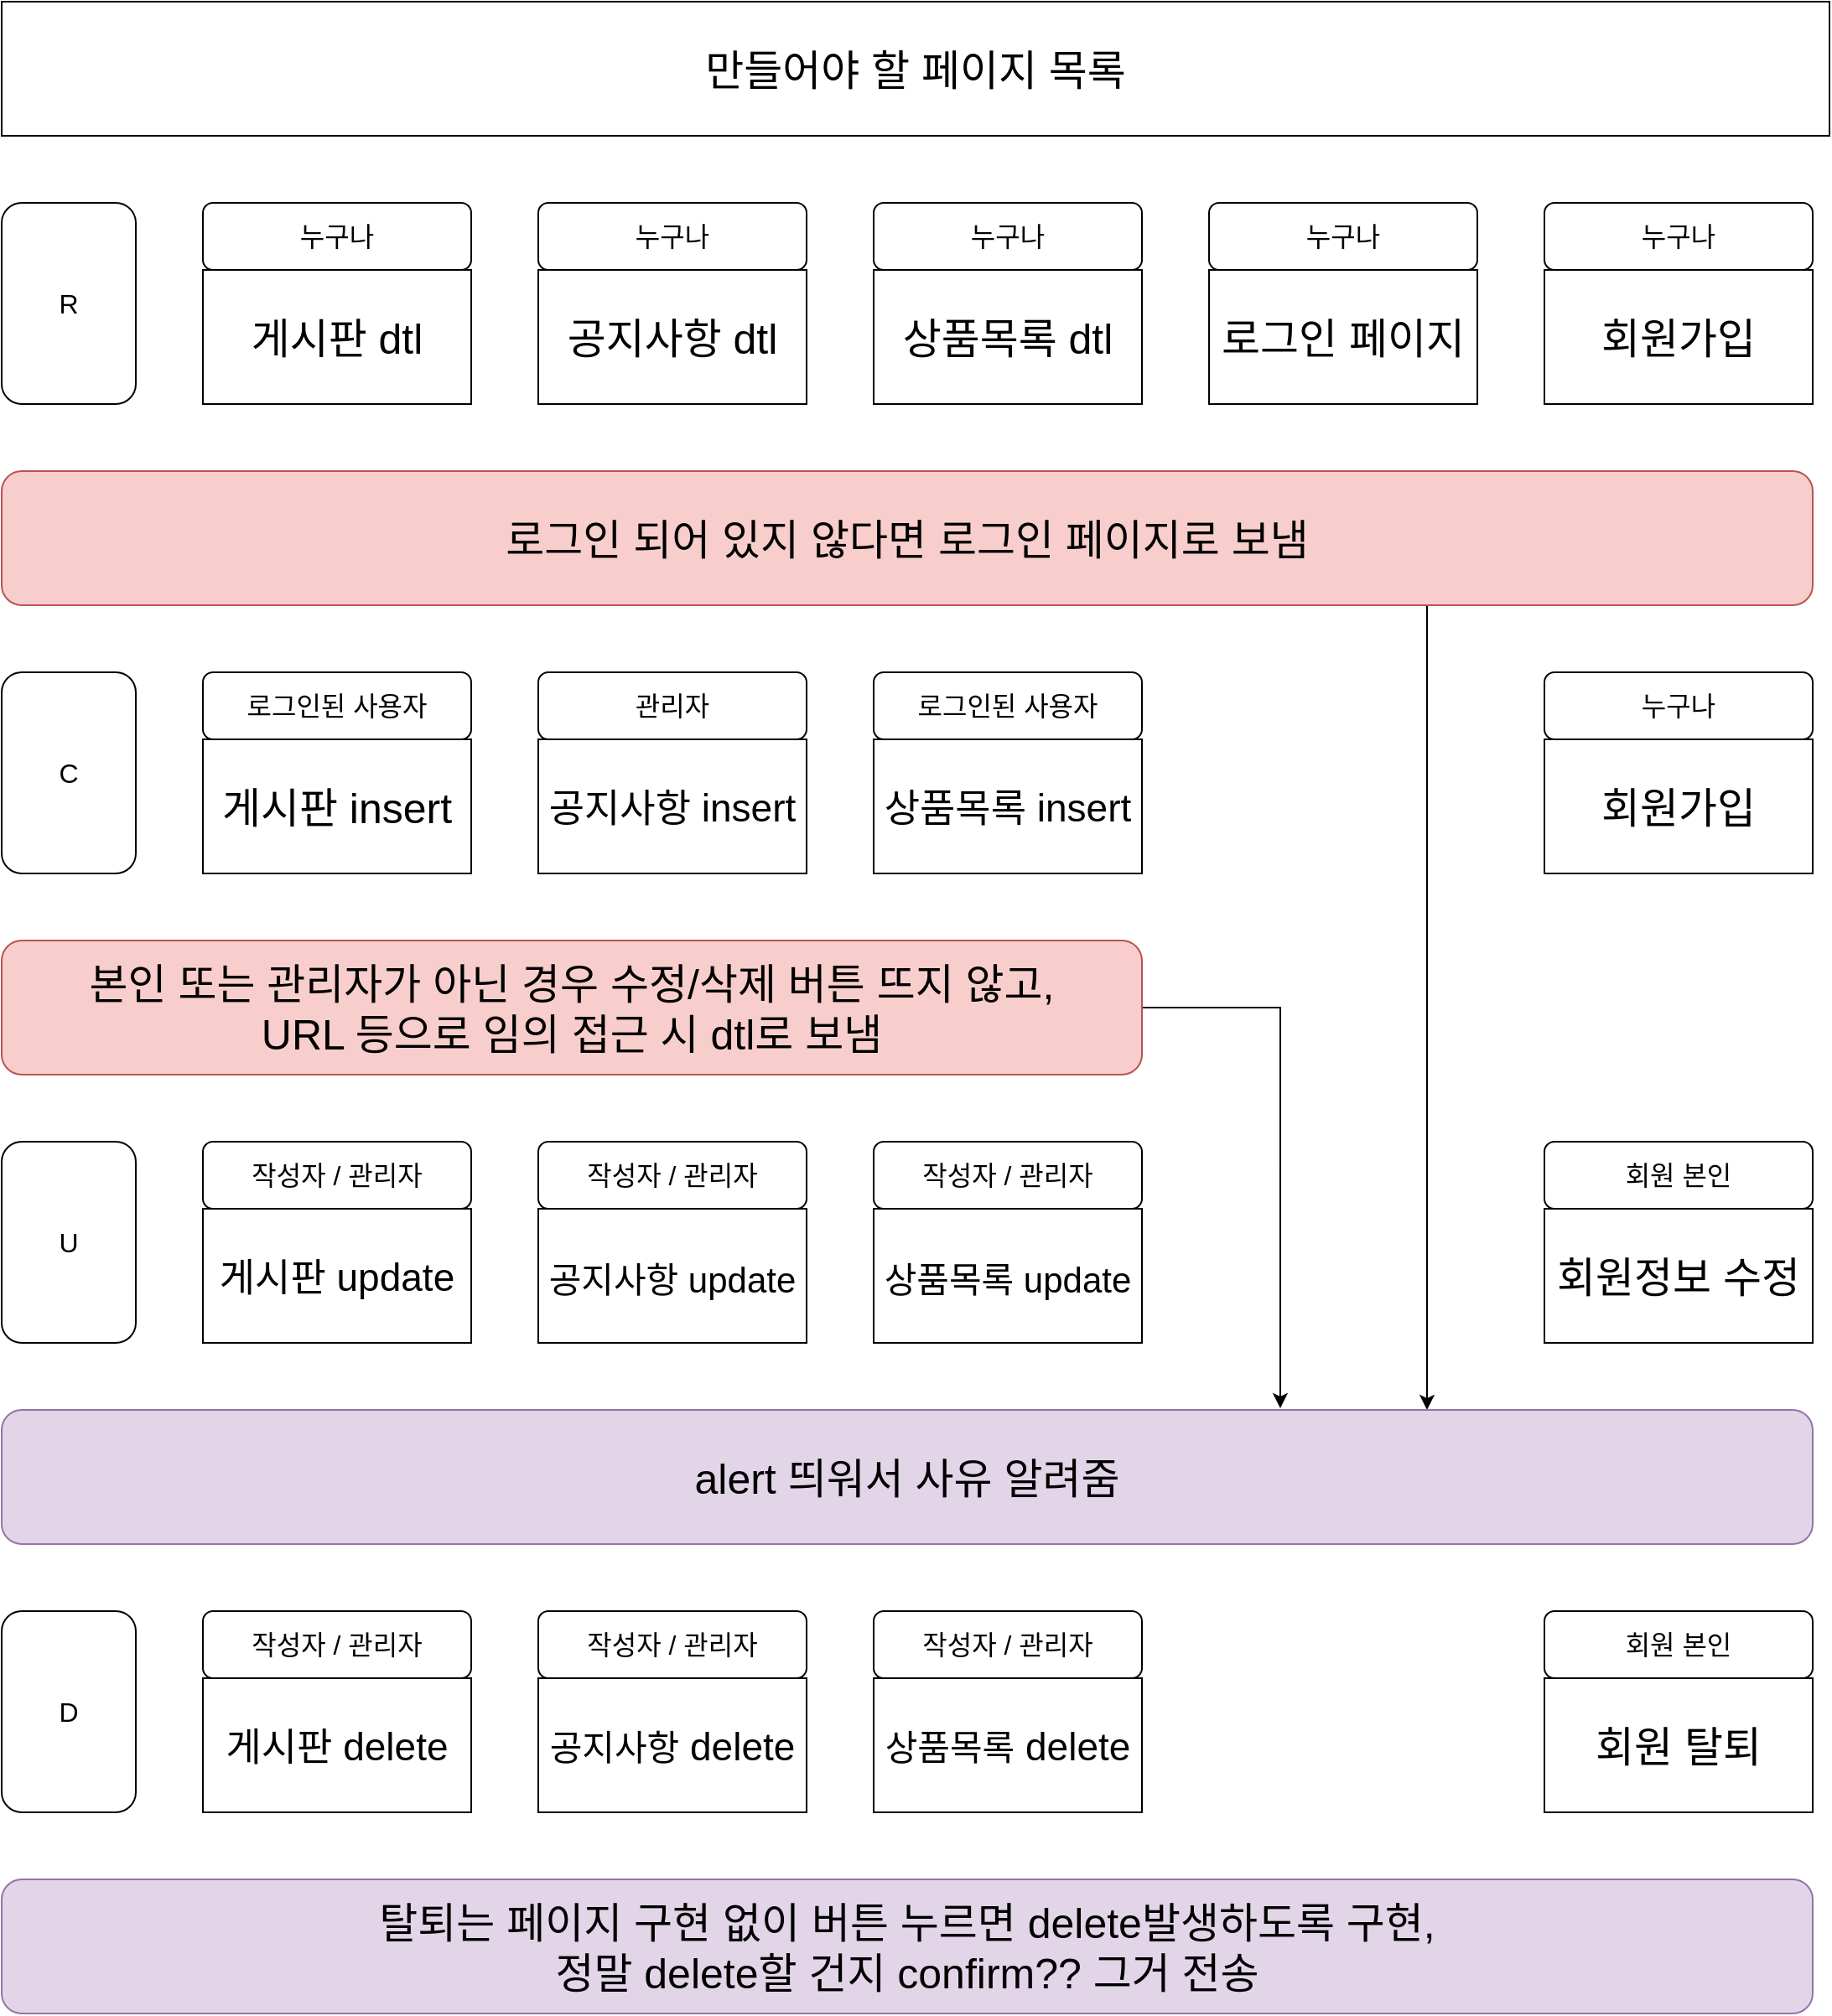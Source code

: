 <mxfile version="15.8.3" type="github">
  <diagram id="lz88FH4PyTVV9fNXospb" name="Page-1">
    <mxGraphModel dx="1673" dy="934" grid="1" gridSize="10" guides="1" tooltips="1" connect="1" arrows="1" fold="1" page="1" pageScale="1" pageWidth="1169" pageHeight="827" math="0" shadow="0">
      <root>
        <mxCell id="0" />
        <mxCell id="1" parent="0" />
        <mxCell id="qAjAHDMqoRNYj5DkWeto-1" value="&lt;font style=&quot;font-size: 25px&quot;&gt;만들어야 할 페이지 목록&lt;/font&gt;" style="rounded=0;whiteSpace=wrap;html=1;" vertex="1" parent="1">
          <mxGeometry x="40" y="40" width="1090" height="80" as="geometry" />
        </mxCell>
        <mxCell id="qAjAHDMqoRNYj5DkWeto-2" value="게시판 dtl" style="rounded=0;whiteSpace=wrap;html=1;fontSize=25;" vertex="1" parent="1">
          <mxGeometry x="160" y="200" width="160" height="80" as="geometry" />
        </mxCell>
        <mxCell id="qAjAHDMqoRNYj5DkWeto-3" value="공지사항 dtl" style="rounded=0;whiteSpace=wrap;html=1;fontSize=25;" vertex="1" parent="1">
          <mxGeometry x="360" y="200" width="160" height="80" as="geometry" />
        </mxCell>
        <mxCell id="qAjAHDMqoRNYj5DkWeto-4" value="상품목록&amp;nbsp;dtl" style="rounded=0;whiteSpace=wrap;html=1;fontSize=25;" vertex="1" parent="1">
          <mxGeometry x="560" y="200" width="160" height="80" as="geometry" />
        </mxCell>
        <mxCell id="qAjAHDMqoRNYj5DkWeto-5" value="로그인 페이지" style="rounded=0;whiteSpace=wrap;html=1;fontSize=25;" vertex="1" parent="1">
          <mxGeometry x="760" y="200" width="160" height="80" as="geometry" />
        </mxCell>
        <mxCell id="qAjAHDMqoRNYj5DkWeto-6" value="회원가입" style="rounded=0;whiteSpace=wrap;html=1;fontSize=25;" vertex="1" parent="1">
          <mxGeometry x="960" y="200" width="160" height="80" as="geometry" />
        </mxCell>
        <mxCell id="qAjAHDMqoRNYj5DkWeto-13" value="R" style="rounded=1;whiteSpace=wrap;html=1;fontSize=16;" vertex="1" parent="1">
          <mxGeometry x="40" y="160" width="80" height="120" as="geometry" />
        </mxCell>
        <mxCell id="qAjAHDMqoRNYj5DkWeto-14" value="U" style="rounded=1;whiteSpace=wrap;html=1;fontSize=16;" vertex="1" parent="1">
          <mxGeometry x="40" y="720" width="80" height="120" as="geometry" />
        </mxCell>
        <mxCell id="qAjAHDMqoRNYj5DkWeto-15" value="D" style="rounded=1;whiteSpace=wrap;html=1;fontSize=16;" vertex="1" parent="1">
          <mxGeometry x="40" y="1000" width="80" height="120" as="geometry" />
        </mxCell>
        <mxCell id="qAjAHDMqoRNYj5DkWeto-18" value="누구나" style="rounded=1;whiteSpace=wrap;html=1;fontSize=16;" vertex="1" parent="1">
          <mxGeometry x="160" y="160" width="160" height="40" as="geometry" />
        </mxCell>
        <mxCell id="qAjAHDMqoRNYj5DkWeto-19" value="&lt;span&gt;누구나&lt;/span&gt;" style="rounded=1;whiteSpace=wrap;html=1;fontSize=16;" vertex="1" parent="1">
          <mxGeometry x="360" y="160" width="160" height="40" as="geometry" />
        </mxCell>
        <mxCell id="qAjAHDMqoRNYj5DkWeto-20" value="&lt;span&gt;누구나&lt;/span&gt;" style="rounded=1;whiteSpace=wrap;html=1;fontSize=16;" vertex="1" parent="1">
          <mxGeometry x="560" y="160" width="160" height="40" as="geometry" />
        </mxCell>
        <mxCell id="qAjAHDMqoRNYj5DkWeto-21" value="&lt;span&gt;누구나&lt;/span&gt;" style="rounded=1;whiteSpace=wrap;html=1;fontSize=16;" vertex="1" parent="1">
          <mxGeometry x="760" y="160" width="160" height="40" as="geometry" />
        </mxCell>
        <mxCell id="qAjAHDMqoRNYj5DkWeto-22" value="&lt;span&gt;누구나&lt;/span&gt;" style="rounded=1;whiteSpace=wrap;html=1;fontSize=16;" vertex="1" parent="1">
          <mxGeometry x="960" y="160" width="160" height="40" as="geometry" />
        </mxCell>
        <mxCell id="qAjAHDMqoRNYj5DkWeto-23" value="&lt;span&gt;작성자 / 관리자&lt;/span&gt;" style="rounded=1;whiteSpace=wrap;html=1;fontSize=16;" vertex="1" parent="1">
          <mxGeometry x="160" y="720" width="160" height="40" as="geometry" />
        </mxCell>
        <mxCell id="qAjAHDMqoRNYj5DkWeto-24" value="&lt;span&gt;작성자 / 관리자&lt;/span&gt;" style="rounded=1;whiteSpace=wrap;html=1;fontSize=16;" vertex="1" parent="1">
          <mxGeometry x="360" y="720" width="160" height="40" as="geometry" />
        </mxCell>
        <mxCell id="qAjAHDMqoRNYj5DkWeto-25" value="&lt;span&gt;작성자 / 관리자&lt;/span&gt;" style="rounded=1;whiteSpace=wrap;html=1;fontSize=16;" vertex="1" parent="1">
          <mxGeometry x="560" y="720" width="160" height="40" as="geometry" />
        </mxCell>
        <mxCell id="qAjAHDMqoRNYj5DkWeto-27" value="회원 본인" style="rounded=1;whiteSpace=wrap;html=1;fontSize=16;" vertex="1" parent="1">
          <mxGeometry x="960" y="720" width="160" height="40" as="geometry" />
        </mxCell>
        <mxCell id="qAjAHDMqoRNYj5DkWeto-28" value="작성자 / 관리자" style="rounded=1;whiteSpace=wrap;html=1;fontSize=16;" vertex="1" parent="1">
          <mxGeometry x="160" y="1000" width="160" height="40" as="geometry" />
        </mxCell>
        <mxCell id="qAjAHDMqoRNYj5DkWeto-29" value="&lt;span&gt;작성자 / 관리자&lt;/span&gt;" style="rounded=1;whiteSpace=wrap;html=1;fontSize=16;" vertex="1" parent="1">
          <mxGeometry x="360" y="1000" width="160" height="40" as="geometry" />
        </mxCell>
        <mxCell id="qAjAHDMqoRNYj5DkWeto-30" value="&lt;span&gt;작성자 / 관리자&lt;/span&gt;" style="rounded=1;whiteSpace=wrap;html=1;fontSize=16;" vertex="1" parent="1">
          <mxGeometry x="560" y="1000" width="160" height="40" as="geometry" />
        </mxCell>
        <mxCell id="qAjAHDMqoRNYj5DkWeto-32" value="회원 본인" style="rounded=1;whiteSpace=wrap;html=1;fontSize=16;" vertex="1" parent="1">
          <mxGeometry x="960" y="1000" width="160" height="40" as="geometry" />
        </mxCell>
        <mxCell id="qAjAHDMqoRNYj5DkWeto-36" value="게시판 insert" style="rounded=0;whiteSpace=wrap;html=1;fontSize=25;" vertex="1" parent="1">
          <mxGeometry x="160" y="480" width="160" height="80" as="geometry" />
        </mxCell>
        <mxCell id="qAjAHDMqoRNYj5DkWeto-37" value="&lt;font style=&quot;font-size: 23px&quot;&gt;공지사항 insert&lt;/font&gt;" style="rounded=0;whiteSpace=wrap;html=1;fontSize=25;" vertex="1" parent="1">
          <mxGeometry x="360" y="480" width="160" height="80" as="geometry" />
        </mxCell>
        <mxCell id="qAjAHDMqoRNYj5DkWeto-38" value="상품목록&amp;nbsp;dtl" style="rounded=0;whiteSpace=wrap;html=1;fontSize=25;" vertex="1" parent="1">
          <mxGeometry x="560" y="480" width="160" height="80" as="geometry" />
        </mxCell>
        <mxCell id="qAjAHDMqoRNYj5DkWeto-40" value="회원가입" style="rounded=0;whiteSpace=wrap;html=1;fontSize=25;" vertex="1" parent="1">
          <mxGeometry x="960" y="480" width="160" height="80" as="geometry" />
        </mxCell>
        <mxCell id="qAjAHDMqoRNYj5DkWeto-41" value="C" style="rounded=1;whiteSpace=wrap;html=1;fontSize=16;" vertex="1" parent="1">
          <mxGeometry x="40" y="440" width="80" height="120" as="geometry" />
        </mxCell>
        <mxCell id="qAjAHDMqoRNYj5DkWeto-42" value="로그인된 사용자" style="rounded=1;whiteSpace=wrap;html=1;fontSize=16;" vertex="1" parent="1">
          <mxGeometry x="160" y="440" width="160" height="40" as="geometry" />
        </mxCell>
        <mxCell id="qAjAHDMqoRNYj5DkWeto-43" value="로그인된 사용자" style="rounded=1;whiteSpace=wrap;html=1;fontSize=16;" vertex="1" parent="1">
          <mxGeometry x="560" y="440" width="160" height="40" as="geometry" />
        </mxCell>
        <mxCell id="qAjAHDMqoRNYj5DkWeto-44" value="관리자" style="rounded=1;whiteSpace=wrap;html=1;fontSize=16;" vertex="1" parent="1">
          <mxGeometry x="360" y="440" width="160" height="40" as="geometry" />
        </mxCell>
        <mxCell id="qAjAHDMqoRNYj5DkWeto-46" value="&lt;span&gt;누구나&lt;/span&gt;" style="rounded=1;whiteSpace=wrap;html=1;fontSize=16;" vertex="1" parent="1">
          <mxGeometry x="960" y="440" width="160" height="40" as="geometry" />
        </mxCell>
        <mxCell id="qAjAHDMqoRNYj5DkWeto-47" value="게시판 dtl" style="rounded=0;whiteSpace=wrap;html=1;fontSize=25;" vertex="1" parent="1">
          <mxGeometry x="160" y="200" width="160" height="80" as="geometry" />
        </mxCell>
        <mxCell id="qAjAHDMqoRNYj5DkWeto-48" value="회원가입" style="rounded=0;whiteSpace=wrap;html=1;fontSize=25;" vertex="1" parent="1">
          <mxGeometry x="960" y="480" width="160" height="80" as="geometry" />
        </mxCell>
        <mxCell id="qAjAHDMqoRNYj5DkWeto-50" value="상품목록&amp;nbsp;dtl" style="rounded=0;whiteSpace=wrap;html=1;fontSize=25;" vertex="1" parent="1">
          <mxGeometry x="560" y="480" width="160" height="80" as="geometry" />
        </mxCell>
        <mxCell id="qAjAHDMqoRNYj5DkWeto-51" value="게시판 dtl" style="rounded=0;whiteSpace=wrap;html=1;fontSize=25;" vertex="1" parent="1">
          <mxGeometry x="160" y="200" width="160" height="80" as="geometry" />
        </mxCell>
        <mxCell id="qAjAHDMqoRNYj5DkWeto-52" value="회원가입" style="rounded=0;whiteSpace=wrap;html=1;fontSize=25;" vertex="1" parent="1">
          <mxGeometry x="960" y="480" width="160" height="80" as="geometry" />
        </mxCell>
        <mxCell id="qAjAHDMqoRNYj5DkWeto-54" value="상품목록&amp;nbsp;dtl" style="rounded=0;whiteSpace=wrap;html=1;fontSize=25;" vertex="1" parent="1">
          <mxGeometry x="560" y="480" width="160" height="80" as="geometry" />
        </mxCell>
        <mxCell id="qAjAHDMqoRNYj5DkWeto-55" value="게시판 insert" style="rounded=0;whiteSpace=wrap;html=1;fontSize=25;" vertex="1" parent="1">
          <mxGeometry x="160" y="480" width="160" height="80" as="geometry" />
        </mxCell>
        <mxCell id="qAjAHDMqoRNYj5DkWeto-56" value="공지사항 dtl" style="rounded=0;whiteSpace=wrap;html=1;fontSize=25;" vertex="1" parent="1">
          <mxGeometry x="360" y="200" width="160" height="80" as="geometry" />
        </mxCell>
        <mxCell id="qAjAHDMqoRNYj5DkWeto-57" value="게시판 dtl" style="rounded=0;whiteSpace=wrap;html=1;fontSize=25;" vertex="1" parent="1">
          <mxGeometry x="160" y="200" width="160" height="80" as="geometry" />
        </mxCell>
        <mxCell id="qAjAHDMqoRNYj5DkWeto-58" value="회원가입" style="rounded=0;whiteSpace=wrap;html=1;fontSize=25;" vertex="1" parent="1">
          <mxGeometry x="960" y="480" width="160" height="80" as="geometry" />
        </mxCell>
        <mxCell id="qAjAHDMqoRNYj5DkWeto-60" value="&lt;font style=&quot;font-size: 23px&quot;&gt;상품목록 insert&lt;/font&gt;" style="rounded=0;whiteSpace=wrap;html=1;fontSize=25;" vertex="1" parent="1">
          <mxGeometry x="560" y="480" width="160" height="80" as="geometry" />
        </mxCell>
        <mxCell id="qAjAHDMqoRNYj5DkWeto-61" value="게시판 insert" style="rounded=0;whiteSpace=wrap;html=1;fontSize=25;" vertex="1" parent="1">
          <mxGeometry x="160" y="480" width="160" height="80" as="geometry" />
        </mxCell>
        <mxCell id="qAjAHDMqoRNYj5DkWeto-62" value="공지사항 dtl" style="rounded=0;whiteSpace=wrap;html=1;fontSize=25;" vertex="1" parent="1">
          <mxGeometry x="360" y="200" width="160" height="80" as="geometry" />
        </mxCell>
        <mxCell id="qAjAHDMqoRNYj5DkWeto-63" value="게시판 insert" style="rounded=0;whiteSpace=wrap;html=1;fontSize=25;" vertex="1" parent="1">
          <mxGeometry x="160" y="760" width="160" height="80" as="geometry" />
        </mxCell>
        <mxCell id="qAjAHDMqoRNYj5DkWeto-64" value="&lt;font style=&quot;font-size: 21px&quot;&gt;공지사항 update&lt;/font&gt;" style="rounded=0;whiteSpace=wrap;html=1;fontSize=25;" vertex="1" parent="1">
          <mxGeometry x="360" y="760" width="160" height="80" as="geometry" />
        </mxCell>
        <mxCell id="qAjAHDMqoRNYj5DkWeto-65" value="상품목록&amp;nbsp;dtl" style="rounded=0;whiteSpace=wrap;html=1;fontSize=25;" vertex="1" parent="1">
          <mxGeometry x="560" y="760" width="160" height="80" as="geometry" />
        </mxCell>
        <mxCell id="qAjAHDMqoRNYj5DkWeto-66" value="회원가입" style="rounded=0;whiteSpace=wrap;html=1;fontSize=25;" vertex="1" parent="1">
          <mxGeometry x="960" y="760" width="160" height="80" as="geometry" />
        </mxCell>
        <mxCell id="qAjAHDMqoRNYj5DkWeto-67" value="회원가입" style="rounded=0;whiteSpace=wrap;html=1;fontSize=25;" vertex="1" parent="1">
          <mxGeometry x="960" y="760" width="160" height="80" as="geometry" />
        </mxCell>
        <mxCell id="qAjAHDMqoRNYj5DkWeto-68" value="상품목록&amp;nbsp;dtl" style="rounded=0;whiteSpace=wrap;html=1;fontSize=25;" vertex="1" parent="1">
          <mxGeometry x="560" y="760" width="160" height="80" as="geometry" />
        </mxCell>
        <mxCell id="qAjAHDMqoRNYj5DkWeto-69" value="회원가입" style="rounded=0;whiteSpace=wrap;html=1;fontSize=25;" vertex="1" parent="1">
          <mxGeometry x="960" y="760" width="160" height="80" as="geometry" />
        </mxCell>
        <mxCell id="qAjAHDMqoRNYj5DkWeto-70" value="상품목록&amp;nbsp;dtl" style="rounded=0;whiteSpace=wrap;html=1;fontSize=25;" vertex="1" parent="1">
          <mxGeometry x="560" y="760" width="160" height="80" as="geometry" />
        </mxCell>
        <mxCell id="qAjAHDMqoRNYj5DkWeto-71" value="게시판 insert" style="rounded=0;whiteSpace=wrap;html=1;fontSize=25;" vertex="1" parent="1">
          <mxGeometry x="160" y="760" width="160" height="80" as="geometry" />
        </mxCell>
        <mxCell id="qAjAHDMqoRNYj5DkWeto-72" value="회원정보 수정" style="rounded=0;whiteSpace=wrap;html=1;fontSize=25;" vertex="1" parent="1">
          <mxGeometry x="960" y="760" width="160" height="80" as="geometry" />
        </mxCell>
        <mxCell id="qAjAHDMqoRNYj5DkWeto-73" value="&lt;font style=&quot;font-size: 21px&quot;&gt;상품목록 update&lt;/font&gt;" style="rounded=0;whiteSpace=wrap;html=1;fontSize=25;" vertex="1" parent="1">
          <mxGeometry x="560" y="760" width="160" height="80" as="geometry" />
        </mxCell>
        <mxCell id="qAjAHDMqoRNYj5DkWeto-74" value="&lt;font style=&quot;font-size: 23px&quot;&gt;게시판 update&lt;/font&gt;" style="rounded=0;whiteSpace=wrap;html=1;fontSize=25;" vertex="1" parent="1">
          <mxGeometry x="160" y="760" width="160" height="80" as="geometry" />
        </mxCell>
        <mxCell id="qAjAHDMqoRNYj5DkWeto-75" value="회원 탈퇴" style="rounded=0;whiteSpace=wrap;html=1;fontSize=25;" vertex="1" parent="1">
          <mxGeometry x="960" y="1040" width="160" height="80" as="geometry" />
        </mxCell>
        <mxCell id="qAjAHDMqoRNYj5DkWeto-76" value="게시판 insert" style="rounded=0;whiteSpace=wrap;html=1;fontSize=25;" vertex="1" parent="1">
          <mxGeometry x="160" y="1040" width="160" height="80" as="geometry" />
        </mxCell>
        <mxCell id="qAjAHDMqoRNYj5DkWeto-77" value="&lt;font style=&quot;font-size: 21px&quot;&gt;공지사항&lt;/font&gt;&lt;span style=&quot;font-size: 23px&quot;&gt;&amp;nbsp;delete&lt;/span&gt;" style="rounded=0;whiteSpace=wrap;html=1;fontSize=25;" vertex="1" parent="1">
          <mxGeometry x="360" y="1040" width="160" height="80" as="geometry" />
        </mxCell>
        <mxCell id="qAjAHDMqoRNYj5DkWeto-78" value="상품목록&amp;nbsp;dtl" style="rounded=0;whiteSpace=wrap;html=1;fontSize=25;" vertex="1" parent="1">
          <mxGeometry x="560" y="1040" width="160" height="80" as="geometry" />
        </mxCell>
        <mxCell id="qAjAHDMqoRNYj5DkWeto-79" value="상품목록&amp;nbsp;dtl" style="rounded=0;whiteSpace=wrap;html=1;fontSize=25;" vertex="1" parent="1">
          <mxGeometry x="560" y="1040" width="160" height="80" as="geometry" />
        </mxCell>
        <mxCell id="qAjAHDMqoRNYj5DkWeto-80" value="상품목록&amp;nbsp;dtl" style="rounded=0;whiteSpace=wrap;html=1;fontSize=25;" vertex="1" parent="1">
          <mxGeometry x="560" y="1040" width="160" height="80" as="geometry" />
        </mxCell>
        <mxCell id="qAjAHDMqoRNYj5DkWeto-81" value="게시판 insert" style="rounded=0;whiteSpace=wrap;html=1;fontSize=25;" vertex="1" parent="1">
          <mxGeometry x="160" y="1040" width="160" height="80" as="geometry" />
        </mxCell>
        <mxCell id="qAjAHDMqoRNYj5DkWeto-82" value="&lt;font style=&quot;font-size: 21px&quot;&gt;상품목록&lt;/font&gt;&lt;span style=&quot;font-size: 23px&quot;&gt;&amp;nbsp;delete&lt;/span&gt;" style="rounded=0;whiteSpace=wrap;html=1;fontSize=25;" vertex="1" parent="1">
          <mxGeometry x="560" y="1040" width="160" height="80" as="geometry" />
        </mxCell>
        <mxCell id="qAjAHDMqoRNYj5DkWeto-83" value="&lt;font style=&quot;font-size: 23px&quot;&gt;게시판 delete&lt;/font&gt;" style="rounded=0;whiteSpace=wrap;html=1;fontSize=25;" vertex="1" parent="1">
          <mxGeometry x="160" y="1040" width="160" height="80" as="geometry" />
        </mxCell>
        <mxCell id="qAjAHDMqoRNYj5DkWeto-95" style="edgeStyle=orthogonalEdgeStyle;rounded=0;orthogonalLoop=1;jettySize=auto;html=1;fontSize=25;" edge="1" parent="1" source="qAjAHDMqoRNYj5DkWeto-91" target="qAjAHDMqoRNYj5DkWeto-93">
          <mxGeometry relative="1" as="geometry">
            <Array as="points">
              <mxPoint x="890" y="590" />
              <mxPoint x="890" y="590" />
            </Array>
          </mxGeometry>
        </mxCell>
        <mxCell id="qAjAHDMqoRNYj5DkWeto-91" value="&lt;font style=&quot;font-size: 25px&quot;&gt;로그인 되어 있지 않다면 로그인 페이지로 보냄&lt;/font&gt;" style="rounded=1;whiteSpace=wrap;html=1;fontSize=21;fillColor=#f8cecc;strokeColor=#b85450;" vertex="1" parent="1">
          <mxGeometry x="40" y="320" width="1080" height="80" as="geometry" />
        </mxCell>
        <mxCell id="qAjAHDMqoRNYj5DkWeto-94" style="edgeStyle=orthogonalEdgeStyle;rounded=0;orthogonalLoop=1;jettySize=auto;html=1;fontSize=25;entryX=0.706;entryY=-0.013;entryDx=0;entryDy=0;entryPerimeter=0;" edge="1" parent="1" source="qAjAHDMqoRNYj5DkWeto-92" target="qAjAHDMqoRNYj5DkWeto-93">
          <mxGeometry relative="1" as="geometry">
            <mxPoint x="800.0" y="1030" as="targetPoint" />
            <Array as="points">
              <mxPoint x="802" y="640" />
            </Array>
          </mxGeometry>
        </mxCell>
        <mxCell id="qAjAHDMqoRNYj5DkWeto-92" value="본인 또는 관리자가 아닌 경우 수정/삭제 버튼 뜨지 않고,&lt;br&gt;URL 등으로 임의 접근 시 dtl로 보냄" style="rounded=1;whiteSpace=wrap;html=1;fontSize=25;fillColor=#f8cecc;strokeColor=#b85450;" vertex="1" parent="1">
          <mxGeometry x="40" y="600" width="680" height="80" as="geometry" />
        </mxCell>
        <mxCell id="qAjAHDMqoRNYj5DkWeto-93" value="alert 띄워서 사유 알려줌" style="rounded=1;whiteSpace=wrap;html=1;fontSize=25;fillColor=#e1d5e7;strokeColor=#9673a6;" vertex="1" parent="1">
          <mxGeometry x="40" y="880" width="1080" height="80" as="geometry" />
        </mxCell>
        <mxCell id="qAjAHDMqoRNYj5DkWeto-97" value="탈퇴는 페이지 구현 없이 버튼 누르면 delete발생하도록 구현,&lt;br&gt;정말 delete할 건지 confirm?? 그거 전송" style="rounded=1;whiteSpace=wrap;html=1;fontSize=25;fillColor=#e1d5e7;strokeColor=#9673a6;" vertex="1" parent="1">
          <mxGeometry x="40" y="1160" width="1080" height="80" as="geometry" />
        </mxCell>
      </root>
    </mxGraphModel>
  </diagram>
</mxfile>
